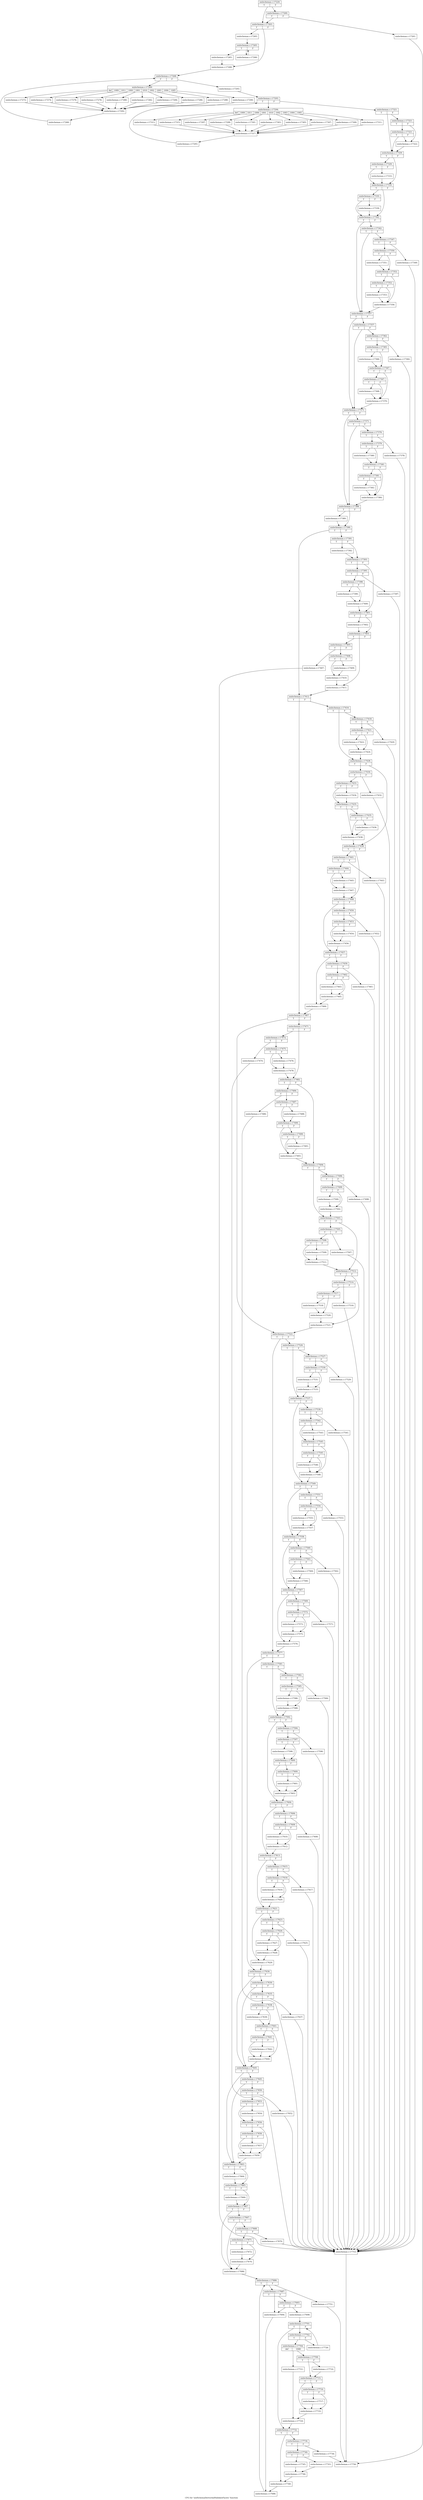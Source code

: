 digraph "CFG for 'xmlSchemaDeriveAndValidateFacets' function" {
	label="CFG for 'xmlSchemaDeriveAndValidateFacets' function";

	Node0x51a2250 [shape=record,label="{xmlschemas.c:17220:|{<s0>T|<s1>F}}"];
	Node0x51a2250 -> Node0x51a7de0;
	Node0x51a2250 -> Node0x51a7d90;
	Node0x51a7de0 [shape=record,label="{xmlschemas.c:17260:|{<s0>T|<s1>F}}"];
	Node0x51a7de0 -> Node0x51a7d40;
	Node0x51a7de0 -> Node0x51a7d90;
	Node0x51a7d40 [shape=record,label="{xmlschemas.c:17261:}"];
	Node0x51a7d40 -> Node0x51a0040;
	Node0x51a7d90 [shape=record,label="{xmlschemas.c:17263:|{<s0>T|<s1>F}}"];
	Node0x51a7d90 -> Node0x51a89d0;
	Node0x51a7d90 -> Node0x51a8a20;
	Node0x51a89d0 [shape=record,label="{xmlschemas.c:17265:}"];
	Node0x51a89d0 -> Node0x51a8d00;
	Node0x51a8d00 [shape=record,label="{xmlschemas.c:17265:|{<s0>T|<s1>F}}"];
	Node0x51a8d00 -> Node0x51a91c0;
	Node0x51a8d00 -> Node0x51a8ec0;
	Node0x51a91c0 [shape=record,label="{xmlschemas.c:17266:}"];
	Node0x51a91c0 -> Node0x51a8d00;
	Node0x51a8ec0 [shape=record,label="{xmlschemas.c:17265:}"];
	Node0x51a8ec0 -> Node0x51a8a20;
	Node0x51a8a20 [shape=record,label="{xmlschemas.c:17268:}"];
	Node0x51a8a20 -> Node0x51a9850;
	Node0x51a9850 [shape=record,label="{xmlschemas.c:17268:|{<s0>T|<s1>F}}"];
	Node0x51a9850 -> Node0x51a9b30;
	Node0x51a9850 -> Node0x51a9520;
	Node0x51a9b30 [shape=record,label="{xmlschemas.c:17269:|{<s0>def|<s1>1009|<s2>1011|<s3>1000|<s4>1001|<s5>1010|<s6>1002|<s7>1003|<s8>1004|<s9>1005}}"];
	Node0x51a9b30 -> Node0x51aa1d0;
	Node0x51a9b30 -> Node0x51aa510;
	Node0x51a9b30 -> Node0x51aa760;
	Node0x51a9b30 -> Node0x51aa9b0;
	Node0x51a9b30 -> Node0x51aac00;
	Node0x51a9b30 -> Node0x51aae50;
	Node0x51a9b30 -> Node0x51ab0a0;
	Node0x51a9b30 -> Node0x51ab2f0;
	Node0x51a9b30 -> Node0x51ab540;
	Node0x51a9b30 -> Node0x51ab790;
	Node0x51aa510 [shape=record,label="{xmlschemas.c:17272:}"];
	Node0x51aa510 -> Node0x51a9fc0;
	Node0x51aa760 [shape=record,label="{xmlschemas.c:17274:}"];
	Node0x51aa760 -> Node0x51a9fc0;
	Node0x51aa9b0 [shape=record,label="{xmlschemas.c:17276:}"];
	Node0x51aa9b0 -> Node0x51a9fc0;
	Node0x51aac00 [shape=record,label="{xmlschemas.c:17278:}"];
	Node0x51aac00 -> Node0x51a9fc0;
	Node0x51aae50 [shape=record,label="{xmlschemas.c:17280:}"];
	Node0x51aae50 -> Node0x51a9fc0;
	Node0x51ab0a0 [shape=record,label="{xmlschemas.c:17282:}"];
	Node0x51ab0a0 -> Node0x51a9fc0;
	Node0x51ab2f0 [shape=record,label="{xmlschemas.c:17284:}"];
	Node0x51ab2f0 -> Node0x51a9fc0;
	Node0x51ab540 [shape=record,label="{xmlschemas.c:17286:}"];
	Node0x51ab540 -> Node0x51a9fc0;
	Node0x51ab790 [shape=record,label="{xmlschemas.c:17288:}"];
	Node0x51ab790 -> Node0x51a9fc0;
	Node0x51aa1d0 [shape=record,label="{xmlschemas.c:17290:}"];
	Node0x51aa1d0 -> Node0x51a9fc0;
	Node0x51a9fc0 [shape=record,label="{xmlschemas.c:17292:}"];
	Node0x51a9fc0 -> Node0x51a9aa0;
	Node0x51a9aa0 [shape=record,label="{xmlschemas.c:17268:}"];
	Node0x51a9aa0 -> Node0x51a9850;
	Node0x51a9520 [shape=record,label="{xmlschemas.c:17293:}"];
	Node0x51a9520 -> Node0x51ac220;
	Node0x51ac220 [shape=record,label="{xmlschemas.c:17293:|{<s0>T|<s1>F}}"];
	Node0x51ac220 -> Node0x51ac500;
	Node0x51ac220 -> Node0x51abef0;
	Node0x51ac500 [shape=record,label="{xmlschemas.c:17294:|{<s0>def|<s1>1009|<s2>1011|<s3>1000|<s4>1001|<s5>1010|<s6>1002|<s7>1003|<s8>1004|<s9>1005}}"];
	Node0x51ac500 -> Node0x51acba0;
	Node0x51ac500 -> Node0x51acee0;
	Node0x51ac500 -> Node0x51ad130;
	Node0x51ac500 -> Node0x51ad380;
	Node0x51ac500 -> Node0x51ad5d0;
	Node0x51ac500 -> Node0x51ad820;
	Node0x51ac500 -> Node0x51ada70;
	Node0x51ac500 -> Node0x51adcc0;
	Node0x51ac500 -> Node0x51adf10;
	Node0x51ac500 -> Node0x51ae160;
	Node0x51acee0 [shape=record,label="{xmlschemas.c:17297:}"];
	Node0x51acee0 -> Node0x51ac990;
	Node0x51ad130 [shape=record,label="{xmlschemas.c:17299:}"];
	Node0x51ad130 -> Node0x51ac990;
	Node0x51ad380 [shape=record,label="{xmlschemas.c:17301:}"];
	Node0x51ad380 -> Node0x51ac990;
	Node0x51ad5d0 [shape=record,label="{xmlschemas.c:17303:}"];
	Node0x51ad5d0 -> Node0x51ac990;
	Node0x51ad820 [shape=record,label="{xmlschemas.c:17305:}"];
	Node0x51ad820 -> Node0x51ac990;
	Node0x51ada70 [shape=record,label="{xmlschemas.c:17307:}"];
	Node0x51ada70 -> Node0x51ac990;
	Node0x51adcc0 [shape=record,label="{xmlschemas.c:17309:}"];
	Node0x51adcc0 -> Node0x51ac990;
	Node0x51adf10 [shape=record,label="{xmlschemas.c:17311:}"];
	Node0x51adf10 -> Node0x51ac990;
	Node0x51ae160 [shape=record,label="{xmlschemas.c:17313:}"];
	Node0x51ae160 -> Node0x51ac990;
	Node0x51acba0 [shape=record,label="{xmlschemas.c:17315:}"];
	Node0x51acba0 -> Node0x51ac990;
	Node0x51ac990 [shape=record,label="{xmlschemas.c:17317:}"];
	Node0x51ac990 -> Node0x51ac470;
	Node0x51ac470 [shape=record,label="{xmlschemas.c:17293:}"];
	Node0x51ac470 -> Node0x51ac220;
	Node0x51abef0 [shape=record,label="{xmlschemas.c:17321:|{<s0>T|<s1>F}}"];
	Node0x51abef0 -> Node0x51ae9d0;
	Node0x51abef0 -> Node0x51ae980;
	Node0x51ae9d0 [shape=record,label="{xmlschemas.c:17321:|{<s0>T|<s1>F}}"];
	Node0x51ae9d0 -> Node0x51ae930;
	Node0x51ae9d0 -> Node0x51aebf0;
	Node0x51aebf0 [shape=record,label="{xmlschemas.c:17321:|{<s0>T|<s1>F}}"];
	Node0x51aebf0 -> Node0x51ae930;
	Node0x51aebf0 -> Node0x51ae980;
	Node0x51ae930 [shape=record,label="{xmlschemas.c:17322:}"];
	Node0x51ae930 -> Node0x51ae980;
	Node0x51ae980 [shape=record,label="{xmlschemas.c:17329:|{<s0>T|<s1>F}}"];
	Node0x51ae980 -> Node0x51af840;
	Node0x51ae980 -> Node0x51af7f0;
	Node0x51af840 [shape=record,label="{xmlschemas.c:17329:|{<s0>T|<s1>F}}"];
	Node0x51af840 -> Node0x51af7a0;
	Node0x51af840 -> Node0x51af7f0;
	Node0x51af7a0 [shape=record,label="{xmlschemas.c:17333:}"];
	Node0x51af7a0 -> Node0x51af7f0;
	Node0x51af7f0 [shape=record,label="{xmlschemas.c:17335:|{<s0>T|<s1>F}}"];
	Node0x51af7f0 -> Node0x51b0960;
	Node0x51af7f0 -> Node0x51b0910;
	Node0x51b0960 [shape=record,label="{xmlschemas.c:17335:|{<s0>T|<s1>F}}"];
	Node0x51b0960 -> Node0x51b08c0;
	Node0x51b0960 -> Node0x51b0910;
	Node0x51b08c0 [shape=record,label="{xmlschemas.c:17339:}"];
	Node0x51b08c0 -> Node0x51b0910;
	Node0x51b0910 [shape=record,label="{xmlschemas.c:17342:|{<s0>T|<s1>F}}"];
	Node0x51b0910 -> Node0x51b1810;
	Node0x51b0910 -> Node0x51b17c0;
	Node0x51b1810 [shape=record,label="{xmlschemas.c:17342:|{<s0>T|<s1>F}}"];
	Node0x51b1810 -> Node0x51b1770;
	Node0x51b1810 -> Node0x51b17c0;
	Node0x51b1770 [shape=record,label="{xmlschemas.c:17347:|{<s0>T|<s1>F}}"];
	Node0x51b1770 -> Node0x51b24f0;
	Node0x51b1770 -> Node0x51b2820;
	Node0x51b24f0 [shape=record,label="{xmlschemas.c:17349:}"];
	Node0x51b24f0 -> Node0x51b2c30;
	Node0x51b2820 [shape=record,label="{xmlschemas.c:17350:|{<s0>T|<s1>F}}"];
	Node0x51b2820 -> Node0x51b1dd0;
	Node0x51b2820 -> Node0x51b1e20;
	Node0x51b1dd0 [shape=record,label="{xmlschemas.c:17351:}"];
	Node0x51b1dd0 -> Node0x51b1e20;
	Node0x51b1e20 [shape=record,label="{xmlschemas.c:17352:|{<s0>T|<s1>F}}"];
	Node0x51b1e20 -> Node0x51b3fd0;
	Node0x51b1e20 -> Node0x51b26c0;
	Node0x51b3fd0 [shape=record,label="{xmlschemas.c:17352:|{<s0>T|<s1>F}}"];
	Node0x51b3fd0 -> Node0x51b3ca0;
	Node0x51b3fd0 -> Node0x51b26c0;
	Node0x51b3ca0 [shape=record,label="{xmlschemas.c:17353:}"];
	Node0x51b3ca0 -> Node0x51b26c0;
	Node0x51b26c0 [shape=record,label="{xmlschemas.c:17356:}"];
	Node0x51b26c0 -> Node0x51b17c0;
	Node0x51b17c0 [shape=record,label="{xmlschemas.c:17357:|{<s0>T|<s1>F}}"];
	Node0x51b17c0 -> Node0x51b4d90;
	Node0x51b17c0 -> Node0x51b4d40;
	Node0x51b4d90 [shape=record,label="{xmlschemas.c:17357:|{<s0>T|<s1>F}}"];
	Node0x51b4d90 -> Node0x51b4cf0;
	Node0x51b4d90 -> Node0x51b4d40;
	Node0x51b4cf0 [shape=record,label="{xmlschemas.c:17362:|{<s0>T|<s1>F}}"];
	Node0x51b4cf0 -> Node0x51b5710;
	Node0x51b4cf0 -> Node0x51b5760;
	Node0x51b5710 [shape=record,label="{xmlschemas.c:17364:}"];
	Node0x51b5710 -> Node0x51b2c30;
	Node0x51b5760 [shape=record,label="{xmlschemas.c:17365:|{<s0>T|<s1>F}}"];
	Node0x51b5760 -> Node0x51b5b00;
	Node0x51b5760 -> Node0x51b5b50;
	Node0x51b5b00 [shape=record,label="{xmlschemas.c:17366:}"];
	Node0x51b5b00 -> Node0x51b5b50;
	Node0x51b5b50 [shape=record,label="{xmlschemas.c:17367:|{<s0>T|<s1>F}}"];
	Node0x51b5b50 -> Node0x51b5fe0;
	Node0x51b5b50 -> Node0x51b3de0;
	Node0x51b5fe0 [shape=record,label="{xmlschemas.c:17367:|{<s0>T|<s1>F}}"];
	Node0x51b5fe0 -> Node0x51b3d90;
	Node0x51b5fe0 -> Node0x51b3de0;
	Node0x51b3d90 [shape=record,label="{xmlschemas.c:17368:}"];
	Node0x51b3d90 -> Node0x51b3de0;
	Node0x51b3de0 [shape=record,label="{xmlschemas.c:17370:}"];
	Node0x51b3de0 -> Node0x51b4d40;
	Node0x51b4d40 [shape=record,label="{xmlschemas.c:17371:|{<s0>T|<s1>F}}"];
	Node0x51b4d40 -> Node0x51b6cc0;
	Node0x51b4d40 -> Node0x51b6c70;
	Node0x51b6cc0 [shape=record,label="{xmlschemas.c:17371:|{<s0>T|<s1>F}}"];
	Node0x51b6cc0 -> Node0x51b6c20;
	Node0x51b6cc0 -> Node0x51b6c70;
	Node0x51b6c20 [shape=record,label="{xmlschemas.c:17376:|{<s0>T|<s1>F}}"];
	Node0x51b6c20 -> Node0x51b76c0;
	Node0x51b6c20 -> Node0x51b7710;
	Node0x51b76c0 [shape=record,label="{xmlschemas.c:17378:}"];
	Node0x51b76c0 -> Node0x51b2c30;
	Node0x51b7710 [shape=record,label="{xmlschemas.c:17379:|{<s0>T|<s1>F}}"];
	Node0x51b7710 -> Node0x51b7af0;
	Node0x51b7710 -> Node0x51b7b40;
	Node0x51b7af0 [shape=record,label="{xmlschemas.c:17380:}"];
	Node0x51b7af0 -> Node0x51b7b40;
	Node0x51b7b40 [shape=record,label="{xmlschemas.c:17381:|{<s0>T|<s1>F}}"];
	Node0x51b7b40 -> Node0x51b8300;
	Node0x51b7b40 -> Node0x51b82b0;
	Node0x51b8300 [shape=record,label="{xmlschemas.c:17381:|{<s0>T|<s1>F}}"];
	Node0x51b8300 -> Node0x51b8260;
	Node0x51b8300 -> Node0x51b82b0;
	Node0x51b8260 [shape=record,label="{xmlschemas.c:17382:}"];
	Node0x51b8260 -> Node0x51b82b0;
	Node0x51b82b0 [shape=record,label="{xmlschemas.c:17384:}"];
	Node0x51b82b0 -> Node0x51b6c70;
	Node0x51b6c70 [shape=record,label="{xmlschemas.c:17388:|{<s0>T|<s1>F}}"];
	Node0x51b6c70 -> Node0x51b8fc0;
	Node0x51b6c70 -> Node0x51b8f70;
	Node0x51b8f70 [shape=record,label="{xmlschemas.c:17389:}"];
	Node0x51b8f70 -> Node0x51b8fc0;
	Node0x51b8fc0 [shape=record,label="{xmlschemas.c:17390:|{<s0>T|<s1>F}}"];
	Node0x51b8fc0 -> Node0x51b9450;
	Node0x51b8fc0 -> Node0x51b94a0;
	Node0x51b9450 [shape=record,label="{xmlschemas.c:17391:|{<s0>T|<s1>F}}"];
	Node0x51b9450 -> Node0x51b97f0;
	Node0x51b9450 -> Node0x51b97a0;
	Node0x51b97a0 [shape=record,label="{xmlschemas.c:17392:}"];
	Node0x51b97a0 -> Node0x51b97f0;
	Node0x51b97f0 [shape=record,label="{xmlschemas.c:17393:|{<s0>T|<s1>F}}"];
	Node0x51b97f0 -> Node0x51b9c80;
	Node0x51b97f0 -> Node0x51b9cd0;
	Node0x51b9c80 [shape=record,label="{xmlschemas.c:17395:|{<s0>T|<s1>F}}"];
	Node0x51b9c80 -> Node0x51ba500;
	Node0x51b9c80 -> Node0x51ba550;
	Node0x51ba500 [shape=record,label="{xmlschemas.c:17397:}"];
	Node0x51ba500 -> Node0x51b2c30;
	Node0x51ba550 [shape=record,label="{xmlschemas.c:17398:|{<s0>T|<s1>F}}"];
	Node0x51ba550 -> Node0x51ba930;
	Node0x51ba550 -> Node0x51ba980;
	Node0x51ba930 [shape=record,label="{xmlschemas.c:17399:}"];
	Node0x51ba930 -> Node0x51ba980;
	Node0x51ba980 [shape=record,label="{xmlschemas.c:17400:}"];
	Node0x51ba980 -> Node0x51b9cd0;
	Node0x51b9cd0 [shape=record,label="{xmlschemas.c:17401:|{<s0>T|<s1>F}}"];
	Node0x51b9cd0 -> Node0x51bb1b0;
	Node0x51b9cd0 -> Node0x51bb160;
	Node0x51bb160 [shape=record,label="{xmlschemas.c:17402:}"];
	Node0x51bb160 -> Node0x51bb1b0;
	Node0x51bb1b0 [shape=record,label="{xmlschemas.c:17403:|{<s0>T|<s1>F}}"];
	Node0x51bb1b0 -> Node0x51bb640;
	Node0x51bb1b0 -> Node0x51bb690;
	Node0x51bb640 [shape=record,label="{xmlschemas.c:17405:|{<s0>T|<s1>F}}"];
	Node0x51bb640 -> Node0x51bbec0;
	Node0x51bb640 -> Node0x51bbf10;
	Node0x51bbec0 [shape=record,label="{xmlschemas.c:17407:}"];
	Node0x51bbec0 -> Node0x51b2c30;
	Node0x51bbf10 [shape=record,label="{xmlschemas.c:17408:|{<s0>T|<s1>F}}"];
	Node0x51bbf10 -> Node0x51bc2f0;
	Node0x51bbf10 -> Node0x51bc340;
	Node0x51bc2f0 [shape=record,label="{xmlschemas.c:17409:}"];
	Node0x51bc2f0 -> Node0x51bc340;
	Node0x51bc340 [shape=record,label="{xmlschemas.c:17410:}"];
	Node0x51bc340 -> Node0x51bb690;
	Node0x51bb690 [shape=record,label="{xmlschemas.c:17411:}"];
	Node0x51bb690 -> Node0x51b94a0;
	Node0x51b94a0 [shape=record,label="{xmlschemas.c:17412:|{<s0>T|<s1>F}}"];
	Node0x51b94a0 -> Node0x51bcbe0;
	Node0x51b94a0 -> Node0x51bcc30;
	Node0x51bcbe0 [shape=record,label="{xmlschemas.c:17416:|{<s0>T|<s1>F}}"];
	Node0x51bcbe0 -> Node0x51bcf30;
	Node0x51bcbe0 -> Node0x51bcf80;
	Node0x51bcf30 [shape=record,label="{xmlschemas.c:17418:|{<s0>T|<s1>F}}"];
	Node0x51bcf30 -> Node0x51bd7b0;
	Node0x51bcf30 -> Node0x51bd800;
	Node0x51bd7b0 [shape=record,label="{xmlschemas.c:17420:}"];
	Node0x51bd7b0 -> Node0x51b2c30;
	Node0x51bd800 [shape=record,label="{xmlschemas.c:17421:|{<s0>T|<s1>F}}"];
	Node0x51bd800 -> Node0x51bdbe0;
	Node0x51bd800 -> Node0x51bdc30;
	Node0x51bdbe0 [shape=record,label="{xmlschemas.c:17422:}"];
	Node0x51bdbe0 -> Node0x51bdc30;
	Node0x51bdc30 [shape=record,label="{xmlschemas.c:17424:}"];
	Node0x51bdc30 -> Node0x51bcf80;
	Node0x51bcf80 [shape=record,label="{xmlschemas.c:17428:|{<s0>T|<s1>F}}"];
	Node0x51bcf80 -> Node0x51be4e0;
	Node0x51bcf80 -> Node0x51be530;
	Node0x51be4e0 [shape=record,label="{xmlschemas.c:17430:|{<s0>T|<s1>F}}"];
	Node0x51be4e0 -> Node0x51bed60;
	Node0x51be4e0 -> Node0x51bedb0;
	Node0x51bed60 [shape=record,label="{xmlschemas.c:17432:}"];
	Node0x51bed60 -> Node0x51b2c30;
	Node0x51bedb0 [shape=record,label="{xmlschemas.c:17433:|{<s0>T|<s1>F}}"];
	Node0x51bedb0 -> Node0x51bf190;
	Node0x51bedb0 -> Node0x51bf1e0;
	Node0x51bf190 [shape=record,label="{xmlschemas.c:17434:}"];
	Node0x51bf190 -> Node0x51bf1e0;
	Node0x51bf1e0 [shape=record,label="{xmlschemas.c:17435:|{<s0>T|<s1>F}}"];
	Node0x51bf1e0 -> Node0x51bf9a0;
	Node0x51bf1e0 -> Node0x51bf950;
	Node0x51bf9a0 [shape=record,label="{xmlschemas.c:17435:|{<s0>T|<s1>F}}"];
	Node0x51bf9a0 -> Node0x51bf900;
	Node0x51bf9a0 -> Node0x51bf950;
	Node0x51bf900 [shape=record,label="{xmlschemas.c:17436:}"];
	Node0x51bf900 -> Node0x51bf950;
	Node0x51bf950 [shape=record,label="{xmlschemas.c:17438:}"];
	Node0x51bf950 -> Node0x51be530;
	Node0x51be530 [shape=record,label="{xmlschemas.c:17439:|{<s0>T|<s1>F}}"];
	Node0x51be530 -> Node0x51c05e0;
	Node0x51be530 -> Node0x51c0630;
	Node0x51c05e0 [shape=record,label="{xmlschemas.c:17441:|{<s0>T|<s1>F}}"];
	Node0x51c05e0 -> Node0x51c0e60;
	Node0x51c05e0 -> Node0x51c0eb0;
	Node0x51c0e60 [shape=record,label="{xmlschemas.c:17443:}"];
	Node0x51c0e60 -> Node0x51b2c30;
	Node0x51c0eb0 [shape=record,label="{xmlschemas.c:17444:|{<s0>T|<s1>F}}"];
	Node0x51c0eb0 -> Node0x51c1290;
	Node0x51c0eb0 -> Node0x51c12e0;
	Node0x51c1290 [shape=record,label="{xmlschemas.c:17445:}"];
	Node0x51c1290 -> Node0x51c12e0;
	Node0x51c12e0 [shape=record,label="{xmlschemas.c:17447:}"];
	Node0x51c12e0 -> Node0x51c0630;
	Node0x51c0630 [shape=record,label="{xmlschemas.c:17448:|{<s0>T|<s1>F}}"];
	Node0x51c0630 -> Node0x51c1bc0;
	Node0x51c0630 -> Node0x51c1c10;
	Node0x51c1bc0 [shape=record,label="{xmlschemas.c:17450:|{<s0>T|<s1>F}}"];
	Node0x51c1bc0 -> Node0x51c2440;
	Node0x51c1bc0 -> Node0x51c2490;
	Node0x51c2440 [shape=record,label="{xmlschemas.c:17452:}"];
	Node0x51c2440 -> Node0x51b2c30;
	Node0x51c2490 [shape=record,label="{xmlschemas.c:17453:|{<s0>T|<s1>F}}"];
	Node0x51c2490 -> Node0x51c2870;
	Node0x51c2490 -> Node0x51c28c0;
	Node0x51c2870 [shape=record,label="{xmlschemas.c:17454:}"];
	Node0x51c2870 -> Node0x51c28c0;
	Node0x51c28c0 [shape=record,label="{xmlschemas.c:17456:}"];
	Node0x51c28c0 -> Node0x51c1c10;
	Node0x51c1c10 [shape=record,label="{xmlschemas.c:17457:|{<s0>T|<s1>F}}"];
	Node0x51c1c10 -> Node0x51c3170;
	Node0x51c1c10 -> Node0x51c31c0;
	Node0x51c3170 [shape=record,label="{xmlschemas.c:17459:|{<s0>T|<s1>F}}"];
	Node0x51c3170 -> Node0x51c39f0;
	Node0x51c3170 -> Node0x51c3a40;
	Node0x51c39f0 [shape=record,label="{xmlschemas.c:17461:}"];
	Node0x51c39f0 -> Node0x51b2c30;
	Node0x51c3a40 [shape=record,label="{xmlschemas.c:17462:|{<s0>T|<s1>F}}"];
	Node0x51c3a40 -> Node0x51c3e20;
	Node0x51c3a40 -> Node0x51c3e70;
	Node0x51c3e20 [shape=record,label="{xmlschemas.c:17463:}"];
	Node0x51c3e20 -> Node0x51c3e70;
	Node0x51c3e70 [shape=record,label="{xmlschemas.c:17465:}"];
	Node0x51c3e70 -> Node0x51c31c0;
	Node0x51c31c0 [shape=record,label="{xmlschemas.c:17466:}"];
	Node0x51c31c0 -> Node0x51bcc30;
	Node0x51bcc30 [shape=record,label="{xmlschemas.c:17467:|{<s0>T|<s1>F}}"];
	Node0x51bcc30 -> Node0x51c47b0;
	Node0x51bcc30 -> Node0x51c4800;
	Node0x51c47b0 [shape=record,label="{xmlschemas.c:17471:|{<s0>T|<s1>F}}"];
	Node0x51c47b0 -> Node0x51c4b00;
	Node0x51c47b0 -> Node0x51c4b50;
	Node0x51c4b00 [shape=record,label="{xmlschemas.c:17472:|{<s0>T|<s1>F}}"];
	Node0x51c4b00 -> Node0x51c5380;
	Node0x51c4b00 -> Node0x51c53d0;
	Node0x51c5380 [shape=record,label="{xmlschemas.c:17474:}"];
	Node0x51c5380 -> Node0x51b2c30;
	Node0x51c53d0 [shape=record,label="{xmlschemas.c:17475:|{<s0>T|<s1>F}}"];
	Node0x51c53d0 -> Node0x51c57b0;
	Node0x51c53d0 -> Node0x51c5800;
	Node0x51c57b0 [shape=record,label="{xmlschemas.c:17476:}"];
	Node0x51c57b0 -> Node0x51c5800;
	Node0x51c5800 [shape=record,label="{xmlschemas.c:17478:}"];
	Node0x51c5800 -> Node0x51c4b50;
	Node0x51c4b50 [shape=record,label="{xmlschemas.c:17482:|{<s0>T|<s1>F}}"];
	Node0x51c4b50 -> Node0x51c60b0;
	Node0x51c4b50 -> Node0x51c6100;
	Node0x51c60b0 [shape=record,label="{xmlschemas.c:17484:|{<s0>T|<s1>F}}"];
	Node0x51c60b0 -> Node0x51c6930;
	Node0x51c60b0 -> Node0x51c6980;
	Node0x51c6930 [shape=record,label="{xmlschemas.c:17486:}"];
	Node0x51c6930 -> Node0x51b2c30;
	Node0x51c6980 [shape=record,label="{xmlschemas.c:17487:|{<s0>T|<s1>F}}"];
	Node0x51c6980 -> Node0x51c6d60;
	Node0x51c6980 -> Node0x51c6db0;
	Node0x51c6d60 [shape=record,label="{xmlschemas.c:17488:}"];
	Node0x51c6d60 -> Node0x51c6db0;
	Node0x51c6db0 [shape=record,label="{xmlschemas.c:17490:|{<s0>T|<s1>F}}"];
	Node0x51c6db0 -> Node0x51c7640;
	Node0x51c6db0 -> Node0x51c75f0;
	Node0x51c7640 [shape=record,label="{xmlschemas.c:17490:|{<s0>T|<s1>F}}"];
	Node0x51c7640 -> Node0x51c75a0;
	Node0x51c7640 -> Node0x51c75f0;
	Node0x51c75a0 [shape=record,label="{xmlschemas.c:17491:}"];
	Node0x51c75a0 -> Node0x51c75f0;
	Node0x51c75f0 [shape=record,label="{xmlschemas.c:17493:}"];
	Node0x51c75f0 -> Node0x51c6100;
	Node0x51c6100 [shape=record,label="{xmlschemas.c:17494:|{<s0>T|<s1>F}}"];
	Node0x51c6100 -> Node0x51c82e0;
	Node0x51c6100 -> Node0x51c8330;
	Node0x51c82e0 [shape=record,label="{xmlschemas.c:17496:|{<s0>T|<s1>F}}"];
	Node0x51c82e0 -> Node0x51c8ae0;
	Node0x51c82e0 -> Node0x51c8b30;
	Node0x51c8ae0 [shape=record,label="{xmlschemas.c:17498:}"];
	Node0x51c8ae0 -> Node0x51b2c30;
	Node0x51c8b30 [shape=record,label="{xmlschemas.c:17499:|{<s0>T|<s1>F}}"];
	Node0x51c8b30 -> Node0x51c8f10;
	Node0x51c8b30 -> Node0x51c8f60;
	Node0x51c8f10 [shape=record,label="{xmlschemas.c:17500:}"];
	Node0x51c8f10 -> Node0x51c8f60;
	Node0x51c8f60 [shape=record,label="{xmlschemas.c:17502:}"];
	Node0x51c8f60 -> Node0x51c8330;
	Node0x51c8330 [shape=record,label="{xmlschemas.c:17503:|{<s0>T|<s1>F}}"];
	Node0x51c8330 -> Node0x51c9810;
	Node0x51c8330 -> Node0x51c9860;
	Node0x51c9810 [shape=record,label="{xmlschemas.c:17505:|{<s0>T|<s1>F}}"];
	Node0x51c9810 -> Node0x51ca090;
	Node0x51c9810 -> Node0x51ca0e0;
	Node0x51ca090 [shape=record,label="{xmlschemas.c:17507:}"];
	Node0x51ca090 -> Node0x51b2c30;
	Node0x51ca0e0 [shape=record,label="{xmlschemas.c:17508:|{<s0>T|<s1>F}}"];
	Node0x51ca0e0 -> Node0x51ca4c0;
	Node0x51ca0e0 -> Node0x51ca510;
	Node0x51ca4c0 [shape=record,label="{xmlschemas.c:17509:}"];
	Node0x51ca4c0 -> Node0x51ca510;
	Node0x51ca510 [shape=record,label="{xmlschemas.c:17511:}"];
	Node0x51ca510 -> Node0x51c9860;
	Node0x51c9860 [shape=record,label="{xmlschemas.c:17512:|{<s0>T|<s1>F}}"];
	Node0x51c9860 -> Node0x51cad90;
	Node0x51c9860 -> Node0x51cade0;
	Node0x51cad90 [shape=record,label="{xmlschemas.c:17514:|{<s0>T|<s1>F}}"];
	Node0x51cad90 -> Node0x51cb610;
	Node0x51cad90 -> Node0x51cb660;
	Node0x51cb610 [shape=record,label="{xmlschemas.c:17516:}"];
	Node0x51cb610 -> Node0x51b2c30;
	Node0x51cb660 [shape=record,label="{xmlschemas.c:17517:|{<s0>T|<s1>F}}"];
	Node0x51cb660 -> Node0x51cba40;
	Node0x51cb660 -> Node0x51cba90;
	Node0x51cba40 [shape=record,label="{xmlschemas.c:17518:}"];
	Node0x51cba40 -> Node0x51cba90;
	Node0x51cba90 [shape=record,label="{xmlschemas.c:17520:}"];
	Node0x51cba90 -> Node0x51cade0;
	Node0x51cade0 [shape=record,label="{xmlschemas.c:17521:}"];
	Node0x51cade0 -> Node0x51c4800;
	Node0x51c4800 [shape=record,label="{xmlschemas.c:17522:|{<s0>T|<s1>F}}"];
	Node0x51c4800 -> Node0x51cc3d0;
	Node0x51c4800 -> Node0x51cc420;
	Node0x51cc3d0 [shape=record,label="{xmlschemas.c:17526:|{<s0>T|<s1>F}}"];
	Node0x51cc3d0 -> Node0x51cc720;
	Node0x51cc3d0 -> Node0x51cc770;
	Node0x51cc720 [shape=record,label="{xmlschemas.c:17527:|{<s0>T|<s1>F}}"];
	Node0x51cc720 -> Node0x51ccfa0;
	Node0x51cc720 -> Node0x51ccff0;
	Node0x51ccfa0 [shape=record,label="{xmlschemas.c:17529:}"];
	Node0x51ccfa0 -> Node0x51b2c30;
	Node0x51ccff0 [shape=record,label="{xmlschemas.c:17530:|{<s0>T|<s1>F}}"];
	Node0x51ccff0 -> Node0x51cd3d0;
	Node0x51ccff0 -> Node0x51cd420;
	Node0x51cd3d0 [shape=record,label="{xmlschemas.c:17531:}"];
	Node0x51cd3d0 -> Node0x51cd420;
	Node0x51cd420 [shape=record,label="{xmlschemas.c:17533:}"];
	Node0x51cd420 -> Node0x51cc770;
	Node0x51cc770 [shape=record,label="{xmlschemas.c:17537:|{<s0>T|<s1>F}}"];
	Node0x51cc770 -> Node0x51cdd00;
	Node0x51cc770 -> Node0x51cdd50;
	Node0x51cdd00 [shape=record,label="{xmlschemas.c:17539:|{<s0>T|<s1>F}}"];
	Node0x51cdd00 -> Node0x51ce580;
	Node0x51cdd00 -> Node0x51ce5d0;
	Node0x51ce580 [shape=record,label="{xmlschemas.c:17541:}"];
	Node0x51ce580 -> Node0x51b2c30;
	Node0x51ce5d0 [shape=record,label="{xmlschemas.c:17542:|{<s0>T|<s1>F}}"];
	Node0x51ce5d0 -> Node0x51ce9b0;
	Node0x51ce5d0 -> Node0x51cea00;
	Node0x51ce9b0 [shape=record,label="{xmlschemas.c:17543:}"];
	Node0x51ce9b0 -> Node0x51cea00;
	Node0x51cea00 [shape=record,label="{xmlschemas.c:17545:|{<s0>T|<s1>F}}"];
	Node0x51cea00 -> Node0x51cf290;
	Node0x51cea00 -> Node0x51cf240;
	Node0x51cf290 [shape=record,label="{xmlschemas.c:17545:|{<s0>T|<s1>F}}"];
	Node0x51cf290 -> Node0x51cf1f0;
	Node0x51cf290 -> Node0x51cf240;
	Node0x51cf1f0 [shape=record,label="{xmlschemas.c:17546:}"];
	Node0x51cf1f0 -> Node0x51cf240;
	Node0x51cf240 [shape=record,label="{xmlschemas.c:17548:}"];
	Node0x51cf240 -> Node0x51cdd50;
	Node0x51cdd50 [shape=record,label="{xmlschemas.c:17549:|{<s0>T|<s1>F}}"];
	Node0x51cdd50 -> Node0x51cff30;
	Node0x51cdd50 -> Node0x51cff80;
	Node0x51cff30 [shape=record,label="{xmlschemas.c:17551:|{<s0>T|<s1>F}}"];
	Node0x51cff30 -> Node0x51d0730;
	Node0x51cff30 -> Node0x51d0780;
	Node0x51d0730 [shape=record,label="{xmlschemas.c:17553:}"];
	Node0x51d0730 -> Node0x51b2c30;
	Node0x51d0780 [shape=record,label="{xmlschemas.c:17554:|{<s0>T|<s1>F}}"];
	Node0x51d0780 -> Node0x51d0b60;
	Node0x51d0780 -> Node0x51d0bb0;
	Node0x51d0b60 [shape=record,label="{xmlschemas.c:17555:}"];
	Node0x51d0b60 -> Node0x51d0bb0;
	Node0x51d0bb0 [shape=record,label="{xmlschemas.c:17557:}"];
	Node0x51d0bb0 -> Node0x51cff80;
	Node0x51cff80 [shape=record,label="{xmlschemas.c:17558:|{<s0>T|<s1>F}}"];
	Node0x51cff80 -> Node0x51d1460;
	Node0x51cff80 -> Node0x51d14b0;
	Node0x51d1460 [shape=record,label="{xmlschemas.c:17560:|{<s0>T|<s1>F}}"];
	Node0x51d1460 -> Node0x51d1ce0;
	Node0x51d1460 -> Node0x51d1d30;
	Node0x51d1ce0 [shape=record,label="{xmlschemas.c:17562:}"];
	Node0x51d1ce0 -> Node0x51b2c30;
	Node0x51d1d30 [shape=record,label="{xmlschemas.c:17563:|{<s0>T|<s1>F}}"];
	Node0x51d1d30 -> Node0x51d2110;
	Node0x51d1d30 -> Node0x51d2160;
	Node0x51d2110 [shape=record,label="{xmlschemas.c:17564:}"];
	Node0x51d2110 -> Node0x51d2160;
	Node0x51d2160 [shape=record,label="{xmlschemas.c:17566:}"];
	Node0x51d2160 -> Node0x51d14b0;
	Node0x51d14b0 [shape=record,label="{xmlschemas.c:17567:|{<s0>T|<s1>F}}"];
	Node0x51d14b0 -> Node0x51d2a10;
	Node0x51d14b0 -> Node0x51d2a60;
	Node0x51d2a10 [shape=record,label="{xmlschemas.c:17569:|{<s0>T|<s1>F}}"];
	Node0x51d2a10 -> Node0x51d3290;
	Node0x51d2a10 -> Node0x51d32e0;
	Node0x51d3290 [shape=record,label="{xmlschemas.c:17571:}"];
	Node0x51d3290 -> Node0x51b2c30;
	Node0x51d32e0 [shape=record,label="{xmlschemas.c:17572:|{<s0>T|<s1>F}}"];
	Node0x51d32e0 -> Node0x51d36c0;
	Node0x51d32e0 -> Node0x51d3710;
	Node0x51d36c0 [shape=record,label="{xmlschemas.c:17573:}"];
	Node0x51d36c0 -> Node0x51d3710;
	Node0x51d3710 [shape=record,label="{xmlschemas.c:17575:}"];
	Node0x51d3710 -> Node0x51d2a60;
	Node0x51d2a60 [shape=record,label="{xmlschemas.c:17576:}"];
	Node0x51d2a60 -> Node0x51cc420;
	Node0x51cc420 [shape=record,label="{xmlschemas.c:17577:|{<s0>T|<s1>F}}"];
	Node0x51cc420 -> Node0x51d40b0;
	Node0x51cc420 -> Node0x51d4100;
	Node0x51d40b0 [shape=record,label="{xmlschemas.c:17581:|{<s0>T|<s1>F}}"];
	Node0x51d40b0 -> Node0x51d4400;
	Node0x51d40b0 -> Node0x51d4450;
	Node0x51d4400 [shape=record,label="{xmlschemas.c:17582:|{<s0>T|<s1>F}}"];
	Node0x51d4400 -> Node0x51d4c80;
	Node0x51d4400 -> Node0x51d4cd0;
	Node0x51d4c80 [shape=record,label="{xmlschemas.c:17584:}"];
	Node0x51d4c80 -> Node0x51b2c30;
	Node0x51d4cd0 [shape=record,label="{xmlschemas.c:17585:|{<s0>T|<s1>F}}"];
	Node0x51d4cd0 -> Node0x51d50b0;
	Node0x51d4cd0 -> Node0x51d5100;
	Node0x51d50b0 [shape=record,label="{xmlschemas.c:17586:}"];
	Node0x51d50b0 -> Node0x51d5100;
	Node0x51d5100 [shape=record,label="{xmlschemas.c:17588:}"];
	Node0x51d5100 -> Node0x51d4450;
	Node0x51d4450 [shape=record,label="{xmlschemas.c:17592:|{<s0>T|<s1>F}}"];
	Node0x51d4450 -> Node0x51d59e0;
	Node0x51d4450 -> Node0x51d5a30;
	Node0x51d59e0 [shape=record,label="{xmlschemas.c:17594:|{<s0>T|<s1>F}}"];
	Node0x51d59e0 -> Node0x51d6260;
	Node0x51d59e0 -> Node0x51d62b0;
	Node0x51d6260 [shape=record,label="{xmlschemas.c:17596:}"];
	Node0x51d6260 -> Node0x51b2c30;
	Node0x51d62b0 [shape=record,label="{xmlschemas.c:17597:|{<s0>T|<s1>F}}"];
	Node0x51d62b0 -> Node0x51d6690;
	Node0x51d62b0 -> Node0x51d66e0;
	Node0x51d6690 [shape=record,label="{xmlschemas.c:17598:}"];
	Node0x51d6690 -> Node0x51d66e0;
	Node0x51d66e0 [shape=record,label="{xmlschemas.c:17600:|{<s0>T|<s1>F}}"];
	Node0x51d66e0 -> Node0x51d6f70;
	Node0x51d66e0 -> Node0x51d6f20;
	Node0x51d6f70 [shape=record,label="{xmlschemas.c:17600:|{<s0>T|<s1>F}}"];
	Node0x51d6f70 -> Node0x51d6ed0;
	Node0x51d6f70 -> Node0x51d6f20;
	Node0x51d6ed0 [shape=record,label="{xmlschemas.c:17601:}"];
	Node0x51d6ed0 -> Node0x51d6f20;
	Node0x51d6f20 [shape=record,label="{xmlschemas.c:17603:}"];
	Node0x51d6f20 -> Node0x51d5a30;
	Node0x51d5a30 [shape=record,label="{xmlschemas.c:17604:|{<s0>T|<s1>F}}"];
	Node0x51d5a30 -> Node0x51d7bb0;
	Node0x51d5a30 -> Node0x51d7c00;
	Node0x51d7bb0 [shape=record,label="{xmlschemas.c:17606:|{<s0>T|<s1>F}}"];
	Node0x51d7bb0 -> Node0x51d8430;
	Node0x51d7bb0 -> Node0x51d8480;
	Node0x51d8430 [shape=record,label="{xmlschemas.c:17608:}"];
	Node0x51d8430 -> Node0x51b2c30;
	Node0x51d8480 [shape=record,label="{xmlschemas.c:17609:|{<s0>T|<s1>F}}"];
	Node0x51d8480 -> Node0x51d8860;
	Node0x51d8480 -> Node0x51d88b0;
	Node0x51d8860 [shape=record,label="{xmlschemas.c:17610:}"];
	Node0x51d8860 -> Node0x51d88b0;
	Node0x51d88b0 [shape=record,label="{xmlschemas.c:17612:}"];
	Node0x51d88b0 -> Node0x51d7c00;
	Node0x51d7c00 [shape=record,label="{xmlschemas.c:17613:|{<s0>T|<s1>F}}"];
	Node0x51d7c00 -> Node0x51d9160;
	Node0x51d7c00 -> Node0x51d91b0;
	Node0x51d9160 [shape=record,label="{xmlschemas.c:17615:|{<s0>T|<s1>F}}"];
	Node0x51d9160 -> Node0x51d99e0;
	Node0x51d9160 -> Node0x51d9a30;
	Node0x51d99e0 [shape=record,label="{xmlschemas.c:17617:}"];
	Node0x51d99e0 -> Node0x51b2c30;
	Node0x51d9a30 [shape=record,label="{xmlschemas.c:17618:|{<s0>T|<s1>F}}"];
	Node0x51d9a30 -> Node0x51d9e10;
	Node0x51d9a30 -> Node0x51d9e60;
	Node0x51d9e10 [shape=record,label="{xmlschemas.c:17619:}"];
	Node0x51d9e10 -> Node0x51d9e60;
	Node0x51d9e60 [shape=record,label="{xmlschemas.c:17620:}"];
	Node0x51d9e60 -> Node0x51d91b0;
	Node0x51d91b0 [shape=record,label="{xmlschemas.c:17621:|{<s0>T|<s1>F}}"];
	Node0x51d91b0 -> Node0x51da610;
	Node0x51d91b0 -> Node0x51da660;
	Node0x51da610 [shape=record,label="{xmlschemas.c:17623:|{<s0>T|<s1>F}}"];
	Node0x51da610 -> Node0x51dae90;
	Node0x51da610 -> Node0x51daee0;
	Node0x51dae90 [shape=record,label="{xmlschemas.c:17625:}"];
	Node0x51dae90 -> Node0x51b2c30;
	Node0x51daee0 [shape=record,label="{xmlschemas.c:17626:|{<s0>T|<s1>F}}"];
	Node0x51daee0 -> Node0x51db2c0;
	Node0x51daee0 -> Node0x51db310;
	Node0x51db2c0 [shape=record,label="{xmlschemas.c:17627:}"];
	Node0x51db2c0 -> Node0x51db310;
	Node0x51db310 [shape=record,label="{xmlschemas.c:17628:}"];
	Node0x51db310 -> Node0x51da660;
	Node0x51da660 [shape=record,label="{xmlschemas.c:17629:}"];
	Node0x51da660 -> Node0x51d4100;
	Node0x51d4100 [shape=record,label="{xmlschemas.c:17630:|{<s0>T|<s1>F}}"];
	Node0x51d4100 -> Node0x51dbc80;
	Node0x51d4100 -> Node0x51dbc30;
	Node0x51dbc80 [shape=record,label="{xmlschemas.c:17630:|{<s0>T|<s1>F}}"];
	Node0x51dbc80 -> Node0x51dbbe0;
	Node0x51dbc80 -> Node0x51dbc30;
	Node0x51dbbe0 [shape=record,label="{xmlschemas.c:17635:|{<s0>T|<s1>F}}"];
	Node0x51dbbe0 -> Node0x51dc680;
	Node0x51dbbe0 -> Node0x51dc6d0;
	Node0x51dc680 [shape=record,label="{xmlschemas.c:17637:}"];
	Node0x51dc680 -> Node0x51b2c30;
	Node0x51dc6d0 [shape=record,label="{xmlschemas.c:17638:|{<s0>T|<s1>F}}"];
	Node0x51dc6d0 -> Node0x51dcab0;
	Node0x51dc6d0 -> Node0x51dcb00;
	Node0x51dcab0 [shape=record,label="{xmlschemas.c:17639:}"];
	Node0x51dcab0 -> Node0x51dcb00;
	Node0x51dcb00 [shape=record,label="{xmlschemas.c:17641:|{<s0>T|<s1>F}}"];
	Node0x51dcb00 -> Node0x51dd2c0;
	Node0x51dcb00 -> Node0x51dd270;
	Node0x51dd2c0 [shape=record,label="{xmlschemas.c:17641:|{<s0>T|<s1>F}}"];
	Node0x51dd2c0 -> Node0x51dd220;
	Node0x51dd2c0 -> Node0x51dd270;
	Node0x51dd220 [shape=record,label="{xmlschemas.c:17642:}"];
	Node0x51dd220 -> Node0x51dd270;
	Node0x51dd270 [shape=record,label="{xmlschemas.c:17644:}"];
	Node0x51dd270 -> Node0x51dbc30;
	Node0x51dbc30 [shape=record,label="{xmlschemas.c:17645:|{<s0>T|<s1>F}}"];
	Node0x51dbc30 -> Node0x51ddfd0;
	Node0x51dbc30 -> Node0x51ddf80;
	Node0x51ddfd0 [shape=record,label="{xmlschemas.c:17645:|{<s0>T|<s1>F}}"];
	Node0x51ddfd0 -> Node0x51ddf30;
	Node0x51ddfd0 -> Node0x51ddf80;
	Node0x51ddf30 [shape=record,label="{xmlschemas.c:17650:|{<s0>T|<s1>F}}"];
	Node0x51ddf30 -> Node0x51de9d0;
	Node0x51ddf30 -> Node0x51dea20;
	Node0x51de9d0 [shape=record,label="{xmlschemas.c:17652:}"];
	Node0x51de9d0 -> Node0x51b2c30;
	Node0x51dea20 [shape=record,label="{xmlschemas.c:17653:|{<s0>T|<s1>F}}"];
	Node0x51dea20 -> Node0x51dee00;
	Node0x51dea20 -> Node0x51dee50;
	Node0x51dee00 [shape=record,label="{xmlschemas.c:17654:}"];
	Node0x51dee00 -> Node0x51dee50;
	Node0x51dee50 [shape=record,label="{xmlschemas.c:17656:|{<s0>T|<s1>F}}"];
	Node0x51dee50 -> Node0x51df610;
	Node0x51dee50 -> Node0x51df5c0;
	Node0x51df610 [shape=record,label="{xmlschemas.c:17656:|{<s0>T|<s1>F}}"];
	Node0x51df610 -> Node0x51df570;
	Node0x51df610 -> Node0x51df5c0;
	Node0x51df570 [shape=record,label="{xmlschemas.c:17657:}"];
	Node0x51df570 -> Node0x51df5c0;
	Node0x51df5c0 [shape=record,label="{xmlschemas.c:17659:}"];
	Node0x51df5c0 -> Node0x51ddf80;
	Node0x51ddf80 [shape=record,label="{xmlschemas.c:17663:|{<s0>T|<s1>F}}"];
	Node0x51ddf80 -> Node0x51e02d0;
	Node0x51ddf80 -> Node0x51e0280;
	Node0x51e0280 [shape=record,label="{xmlschemas.c:17664:}"];
	Node0x51e0280 -> Node0x51e02d0;
	Node0x51e02d0 [shape=record,label="{xmlschemas.c:17665:|{<s0>T|<s1>F}}"];
	Node0x51e02d0 -> Node0x51e07b0;
	Node0x51e02d0 -> Node0x51e0760;
	Node0x51e0760 [shape=record,label="{xmlschemas.c:17666:}"];
	Node0x51e0760 -> Node0x51e07b0;
	Node0x51e07b0 [shape=record,label="{xmlschemas.c:17667:|{<s0>T|<s1>F}}"];
	Node0x51e07b0 -> Node0x51e0ce0;
	Node0x51e07b0 -> Node0x51e0c90;
	Node0x51e0ce0 [shape=record,label="{xmlschemas.c:17667:|{<s0>T|<s1>F}}"];
	Node0x51e0ce0 -> Node0x51e0c40;
	Node0x51e0ce0 -> Node0x51e0c90;
	Node0x51e0c40 [shape=record,label="{xmlschemas.c:17668:|{<s0>T|<s1>F}}"];
	Node0x51e0c40 -> Node0x51e16e0;
	Node0x51e0c40 -> Node0x51e1730;
	Node0x51e16e0 [shape=record,label="{xmlschemas.c:17670:}"];
	Node0x51e16e0 -> Node0x51b2c30;
	Node0x51e1730 [shape=record,label="{xmlschemas.c:17671:|{<s0>T|<s1>F}}"];
	Node0x51e1730 -> Node0x51e1b10;
	Node0x51e1730 -> Node0x51e1b60;
	Node0x51e1b10 [shape=record,label="{xmlschemas.c:17672:}"];
	Node0x51e1b10 -> Node0x51e1b60;
	Node0x51e1b60 [shape=record,label="{xmlschemas.c:17674:}"];
	Node0x51e1b60 -> Node0x51e0c90;
	Node0x51e0c90 [shape=record,label="{xmlschemas.c:17686:}"];
	Node0x51e0c90 -> Node0x51e2630;
	Node0x51e2630 [shape=record,label="{xmlschemas.c:17686:|{<s0>T|<s1>F}}"];
	Node0x51e2630 -> Node0x51e2910;
	Node0x51e2630 -> Node0x51e2300;
	Node0x51e2910 [shape=record,label="{xmlschemas.c:17687:|{<s0>T|<s1>F}}"];
	Node0x51e2910 -> Node0x51e2e10;
	Node0x51e2910 -> Node0x51e2eb0;
	Node0x51e2eb0 [shape=record,label="{xmlschemas.c:17693:|{<s0>T|<s1>F}}"];
	Node0x51e2eb0 -> Node0x51e2e10;
	Node0x51e2eb0 -> Node0x51e2e60;
	Node0x51e2e10 [shape=record,label="{xmlschemas.c:17694:}"];
	Node0x51e2e10 -> Node0x51e2880;
	Node0x51e2e60 [shape=record,label="{xmlschemas.c:17698:}"];
	Node0x51e2e60 -> Node0x51e3950;
	Node0x51e3950 [shape=record,label="{xmlschemas.c:17701:|{<s0>T|<s1>F}}"];
	Node0x51e3950 -> Node0x51e3d40;
	Node0x51e3950 -> Node0x51e3b70;
	Node0x51e3d40 [shape=record,label="{xmlschemas.c:17702:|{<s0>T|<s1>F}}"];
	Node0x51e3d40 -> Node0x51e40c0;
	Node0x51e3d40 -> Node0x51e4110;
	Node0x51e40c0 [shape=record,label="{xmlschemas.c:17704:|{<s0>def|<s1>1008}}"];
	Node0x51e40c0 -> Node0x51e48d0;
	Node0x51e40c0 -> Node0x51e4c10;
	Node0x51e4c10 [shape=record,label="{xmlschemas.c:17709:|{<s0>T|<s1>F}}"];
	Node0x51e4c10 -> Node0x51e4d00;
	Node0x51e4c10 -> Node0x51e4d50;
	Node0x51e4d00 [shape=record,label="{xmlschemas.c:17710:}"];
	Node0x51e4d00 -> Node0x51e4d50;
	Node0x51e4d50 [shape=record,label="{xmlschemas.c:17715:|{<s0>T|<s1>F}}"];
	Node0x51e4d50 -> Node0x51e6ac0;
	Node0x51e4d50 -> Node0x51e6a70;
	Node0x51e6ac0 [shape=record,label="{xmlschemas.c:17716:|{<s0>T|<s1>F}}"];
	Node0x51e6ac0 -> Node0x51e6a20;
	Node0x51e6ac0 -> Node0x51e6a70;
	Node0x51e6a20 [shape=record,label="{xmlschemas.c:17717:}"];
	Node0x51e6a20 -> Node0x51e6a70;
	Node0x51e6a70 [shape=record,label="{xmlschemas.c:17719:}"];
	Node0x51e6a70 -> Node0x51e4720;
	Node0x51e48d0 [shape=record,label="{xmlschemas.c:17721:}"];
	Node0x51e48d0 -> Node0x51e4720;
	Node0x51e4720 [shape=record,label="{xmlschemas.c:17724:}"];
	Node0x51e4720 -> Node0x51e3b70;
	Node0x51e4110 [shape=record,label="{xmlschemas.c:17726:}"];
	Node0x51e4110 -> Node0x51e3950;
	Node0x51e3b70 [shape=record,label="{xmlschemas.c:17732:|{<s0>T|<s1>F}}"];
	Node0x51e3b70 -> Node0x51e7ed0;
	Node0x51e3b70 -> Node0x51e7f20;
	Node0x51e7ed0 [shape=record,label="{xmlschemas.c:17734:|{<s0>T|<s1>F}}"];
	Node0x51e7ed0 -> Node0x51e8540;
	Node0x51e7ed0 -> Node0x51e8590;
	Node0x51e8540 [shape=record,label="{xmlschemas.c:17736:}"];
	Node0x51e8540 -> Node0x51a0040;
	Node0x51e8590 [shape=record,label="{xmlschemas.c:17740:|{<s0>T|<s1>F}}"];
	Node0x51e8590 -> Node0x51e94c0;
	Node0x51e8590 -> Node0x51e9560;
	Node0x51e94c0 [shape=record,label="{xmlschemas.c:17743:}"];
	Node0x51e94c0 -> Node0x51e9510;
	Node0x51e9560 [shape=record,label="{xmlschemas.c:17745:}"];
	Node0x51e9560 -> Node0x51e9510;
	Node0x51e9510 [shape=record,label="{xmlschemas.c:17746:}"];
	Node0x51e9510 -> Node0x51e7f20;
	Node0x51e7f20 [shape=record,label="{xmlschemas.c:17749:}"];
	Node0x51e7f20 -> Node0x51e2880;
	Node0x51e2880 [shape=record,label="{xmlschemas.c:17686:}"];
	Node0x51e2880 -> Node0x51e2630;
	Node0x51e2300 [shape=record,label="{xmlschemas.c:17751:}"];
	Node0x51e2300 -> Node0x51a0040;
	Node0x51b2c30 [shape=record,label="{xmlschemas.c:17753:}"];
	Node0x51b2c30 -> Node0x51a0040;
	Node0x51a0040 [shape=record,label="{xmlschemas.c:17756:}"];
}
